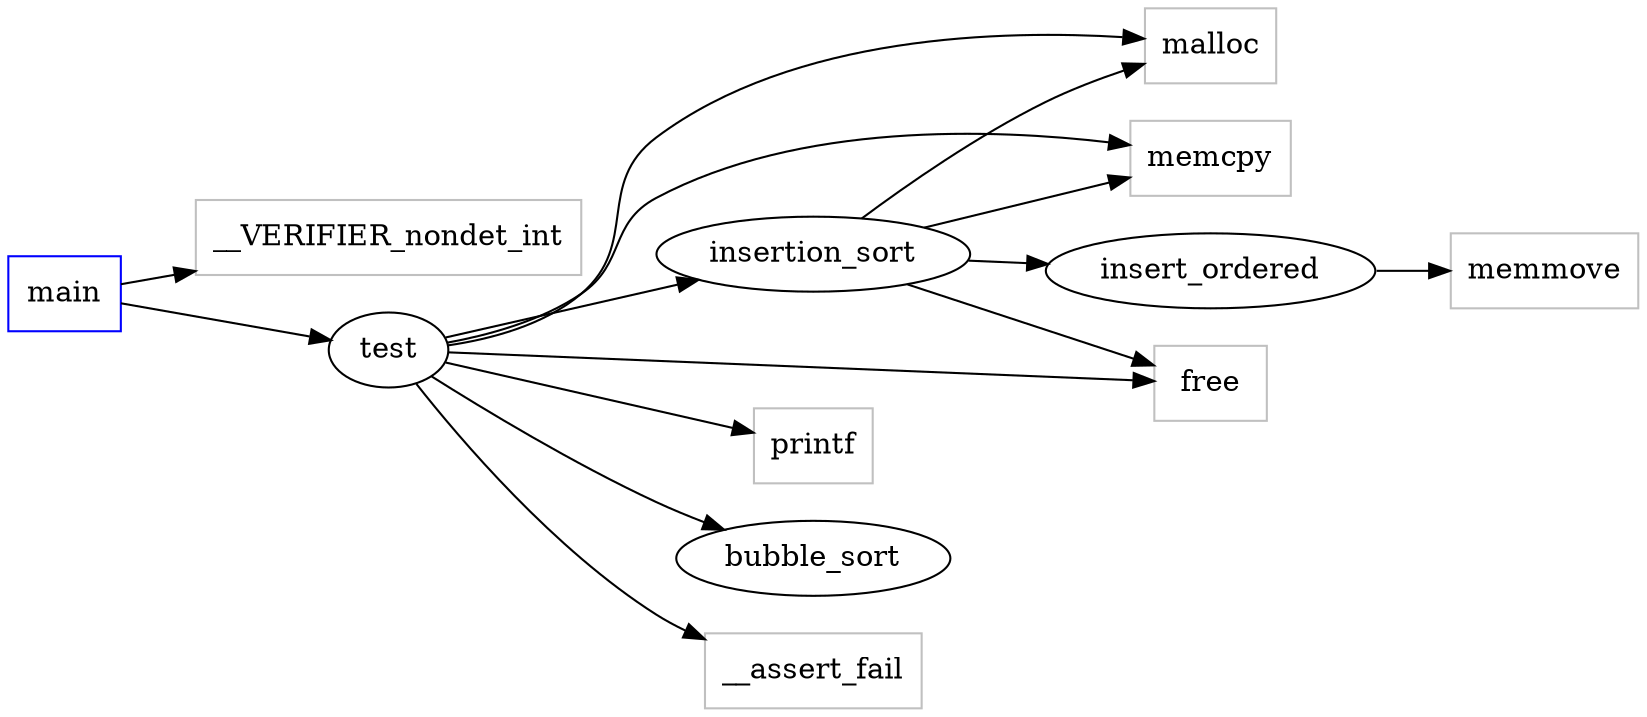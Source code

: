 digraph functioncalls {
rankdir=LR;

main [shape="box", color=blue];
__VERIFIER_nondet_int [label="__VERIFIER_nondet_int", shape="box", color=grey];
main -> __VERIFIER_nondet_int;
test [label="test", ];
main -> test;
malloc [label="malloc", shape="box", color=grey];
test -> malloc;
printf [label="printf", shape="box", color=grey];
test -> printf;
memcpy [label="memcpy", shape="box", color=grey];
test -> memcpy;
insertion_sort [label="insertion_sort", ];
test -> insertion_sort;
bubble_sort [label="bubble_sort", ];
test -> bubble_sort;
free [label="free", shape="box", color=grey];
test -> free;
__assert_fail [label="__assert_fail", shape="box", color=grey];
test -> __assert_fail;
insertion_sort -> malloc;
insertion_sort -> memcpy;
insertion_sort -> free;
insert_ordered [label="insert_ordered", ];
insertion_sort -> insert_ordered;
memmove [label="memmove", shape="box", color=grey];
insert_ordered -> memmove;
}
